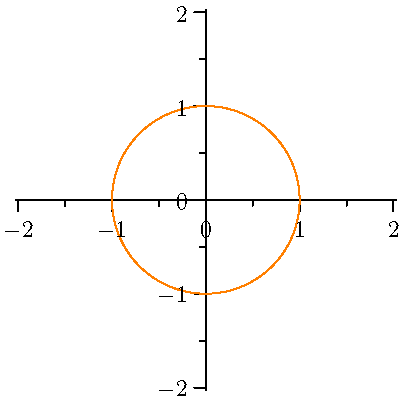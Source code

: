 import graph;
import contour;
size(0,200);

real[] c = {0};
real f(real x, real y) { return x^2 + y^2 - 1; }

dot((-2,-2),white);
dot((2,2),white);

draw(contour(f, (-2,-2), (2,2), c), orange);

xaxis(RightTicks);
yaxis(LeftTicks);

